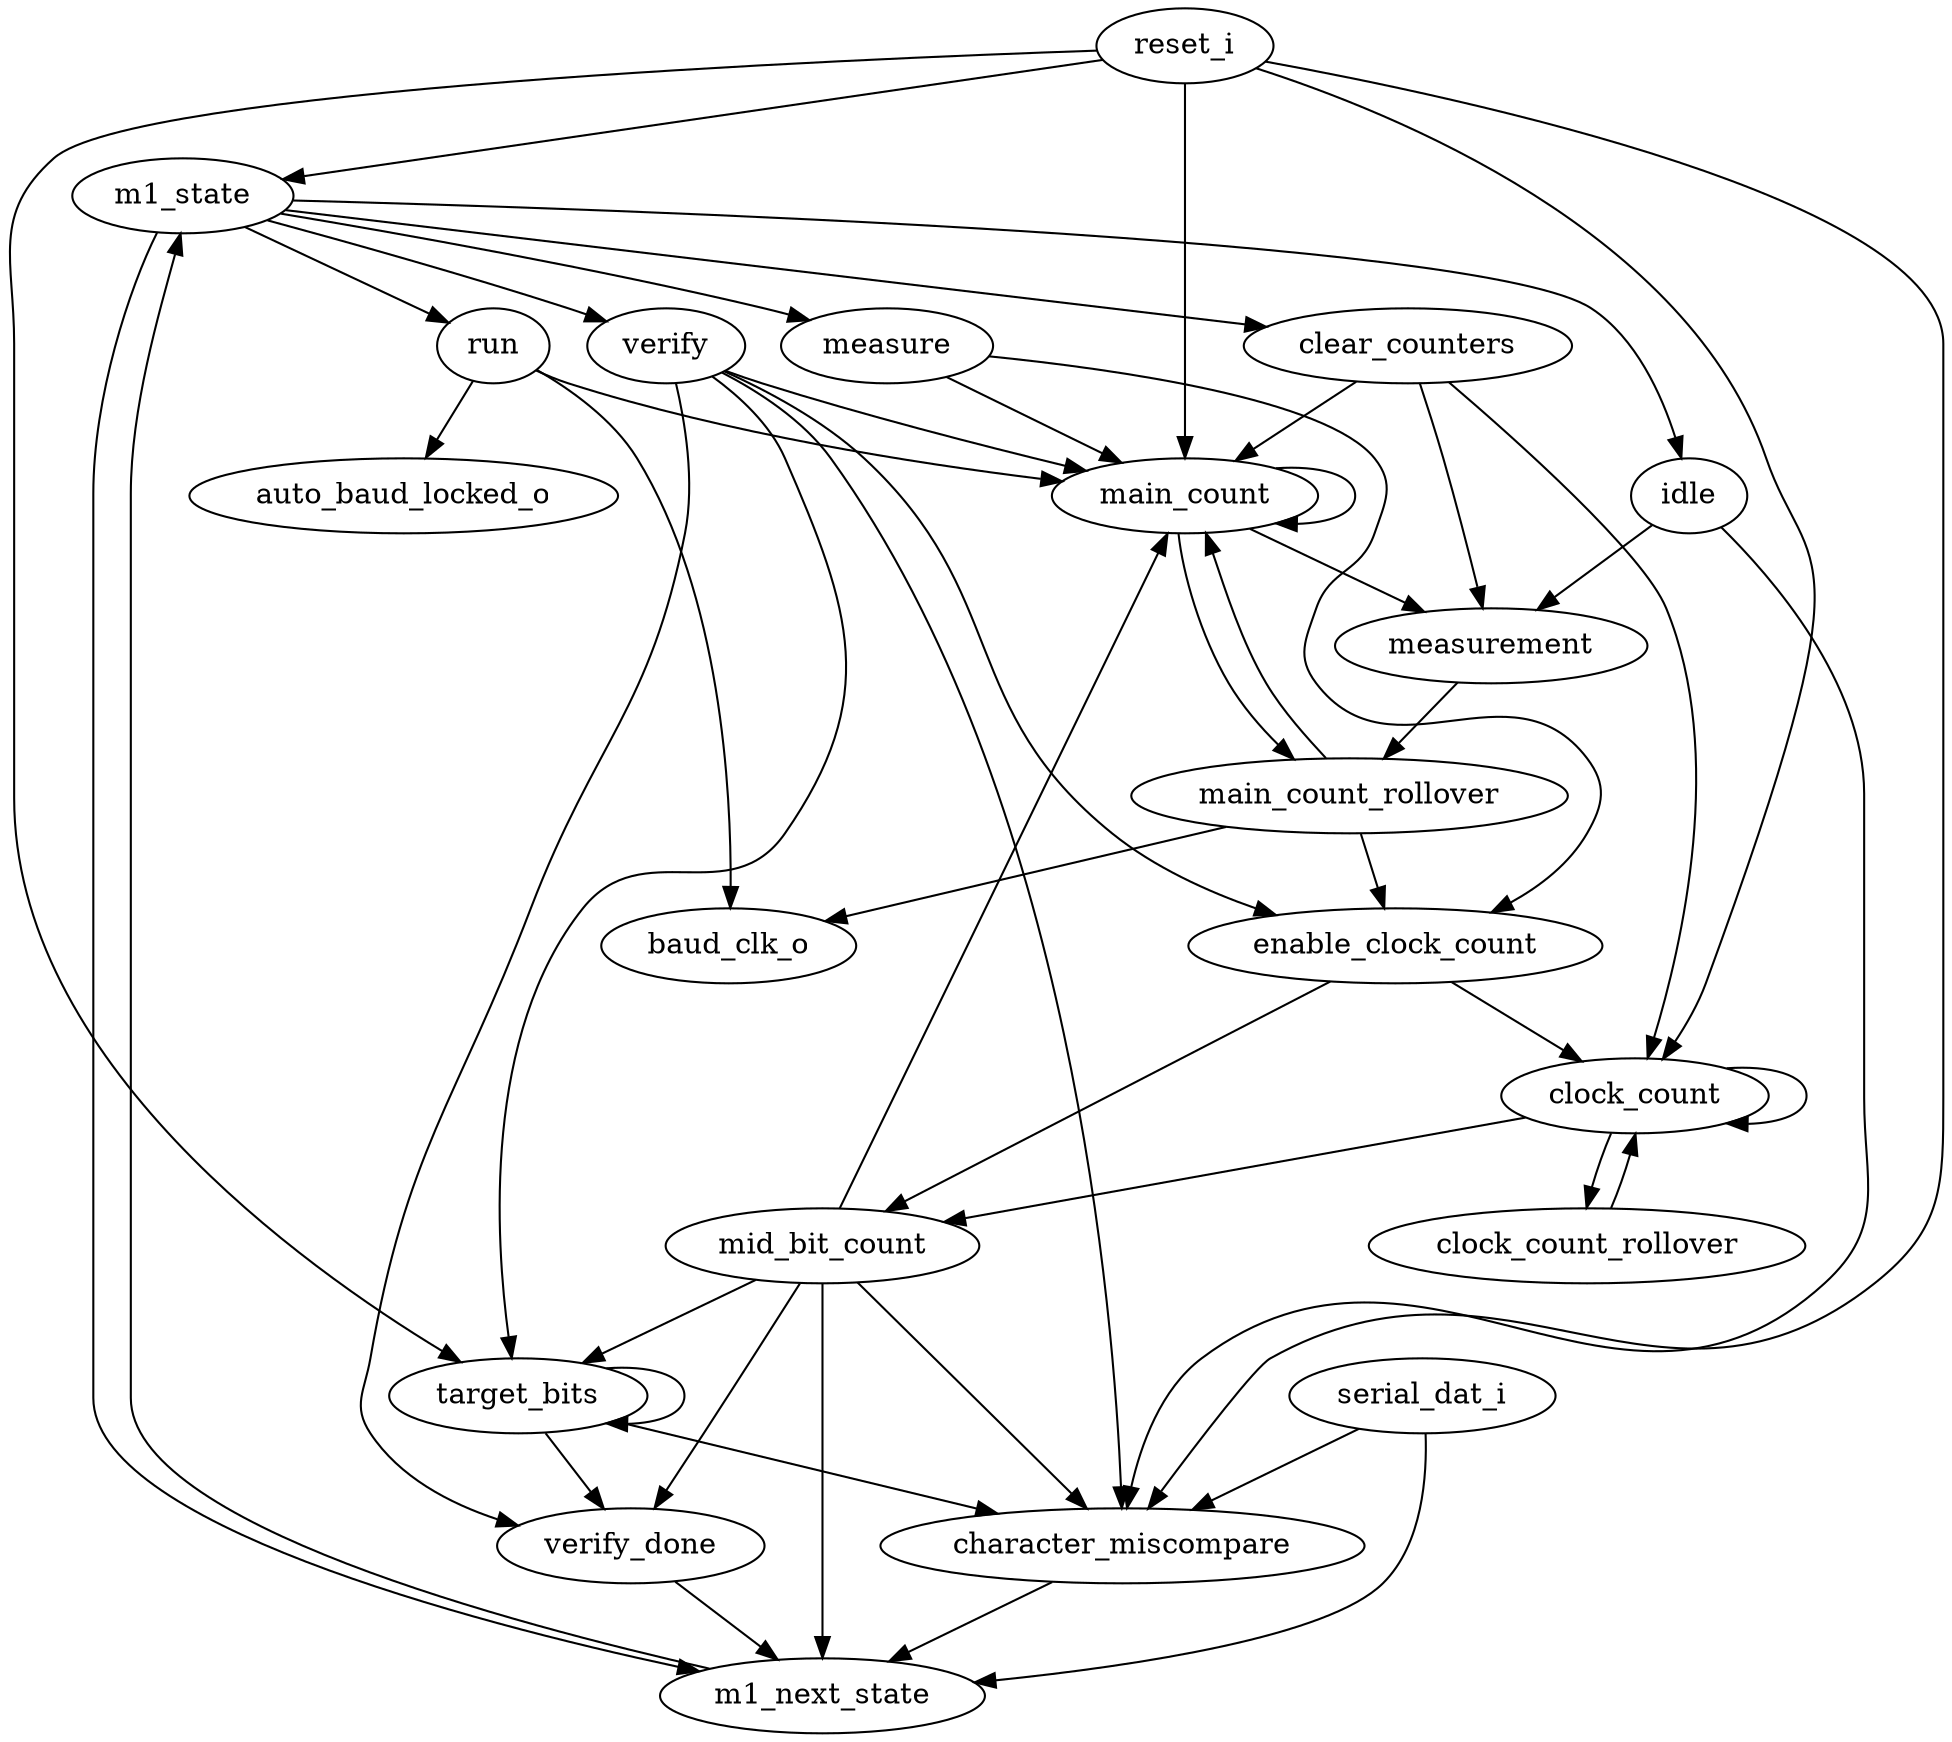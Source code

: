 digraph "" {
	m1_state -> run	 [weight=1.0];
	m1_state -> verify	 [weight=2.0];
	m1_state -> clear_counters	 [weight=2.0];
	m1_state -> m1_next_state	 [weight=20.0];
	m1_state -> measure	 [weight=10.0];
	m1_state -> idle	 [weight=2.0];
	verify_done -> m1_next_state	 [weight=2.0];
	reset_i -> m1_state	 [weight=2.0];
	reset_i -> clock_count	 [weight=4.0];
	reset_i -> main_count	 [weight=5.0];
	reset_i -> target_bits	 [weight=3.0];
	reset_i -> character_miscompare	 [weight=3.0];
	run -> baud_clk_o	 [weight=1.0];
	run -> auto_baud_locked_o	 [weight=1.0];
	run -> main_count	 [weight=2.0];
	clock_count -> clock_count	 [weight=1.0];
	clock_count -> clock_count_rollover	 [weight=1.0];
	clock_count -> mid_bit_count	 [weight=1.0];
	verify -> verify_done	 [weight=1.0];
	verify -> enable_clock_count	 [weight=1.0];
	verify -> main_count	 [weight=2.0];
	verify -> target_bits	 [weight=2.0];
	verify -> character_miscompare	 [weight=1.0];
	clock_count_rollover -> clock_count	 [weight=2.0];
	clear_counters -> clock_count	 [weight=3.0];
	clear_counters -> main_count	 [weight=4.0];
	clear_counters -> measurement	 [weight=1.0];
	enable_clock_count -> clock_count	 [weight=2.0];
	enable_clock_count -> mid_bit_count	 [weight=1.0];
	main_count -> main_count	 [weight=2.0];
	main_count -> main_count_rollover	 [weight=1.0];
	main_count -> measurement	 [weight=1.0];
	main_count_rollover -> enable_clock_count	 [weight=1.0];
	main_count_rollover -> baud_clk_o	 [weight=1.0];
	main_count_rollover -> main_count	 [weight=2.0];
	target_bits -> verify_done	 [weight=1.0];
	target_bits -> target_bits	 [weight=1.0];
	target_bits -> character_miscompare	 [weight=1.0];
	m1_next_state -> m1_state	 [weight=1.0];
	measurement -> main_count_rollover	 [weight=1.0];
	measure -> enable_clock_count	 [weight=1.0];
	measure -> main_count	 [weight=3.0];
	serial_dat_i -> m1_next_state	 [weight=16.0];
	serial_dat_i -> character_miscompare	 [weight=1.0];
	character_miscompare -> m1_next_state	 [weight=2.0];
	idle -> measurement	 [weight=2.0];
	idle -> character_miscompare	 [weight=1.0];
	mid_bit_count -> verify_done	 [weight=1.0];
	mid_bit_count -> main_count	 [weight=3.0];
	mid_bit_count -> target_bits	 [weight=1.0];
	mid_bit_count -> m1_next_state	 [weight=10.0];
	mid_bit_count -> character_miscompare	 [weight=1.0];
}
